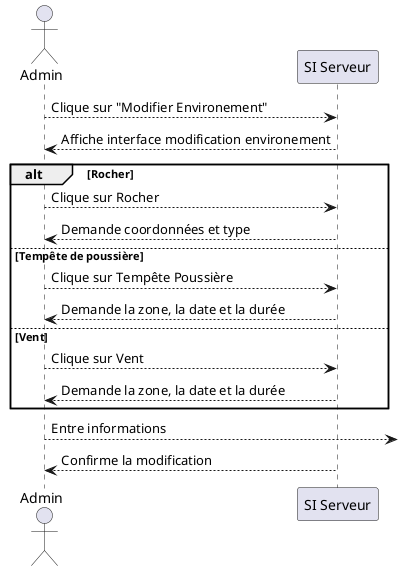 @startuml
Actor Admin
Participant si as "SI Serveur"

Admin --> si : Clique sur "Modifier Environement"
Admin <-- si : Affiche interface modification environement

alt Rocher

         Admin --> si : Clique sur Rocher
         Admin <-- si : Demande coordonnées et type
         



else Tempête de poussière

         Admin --> si : Clique sur Tempête Poussière
         Admin <-- si : Demande la zone, la date et la durée

else Vent

         Admin --> si : Clique sur Vent
         Admin <-- si : Demande la zone, la date et la durée


end

Admin --> : Entre informations
Admin <-- si : Confirme la modification
@enduml
